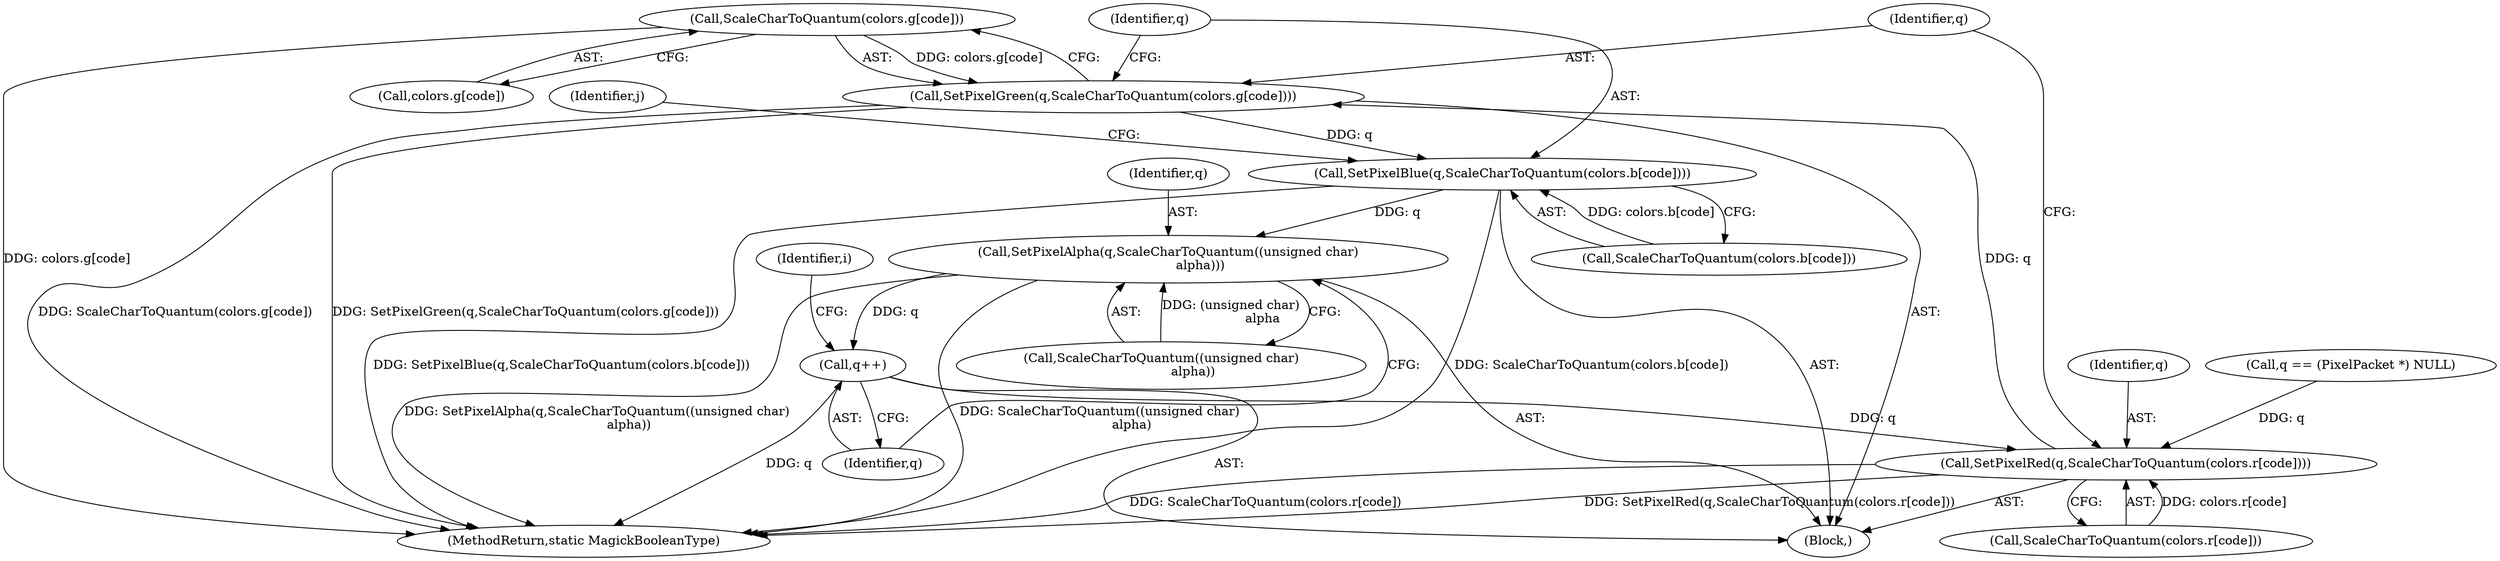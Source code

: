 digraph "0_ImageMagick_d7325bac173492b358417a0ad49fabad44447d52_1@array" {
"1000272" [label="(Call,ScaleCharToQuantum(colors.g[code]))"];
"1000270" [label="(Call,SetPixelGreen(q,ScaleCharToQuantum(colors.g[code])))"];
"1000278" [label="(Call,SetPixelBlue(q,ScaleCharToQuantum(colors.b[code])))"];
"1000327" [label="(Call,SetPixelAlpha(q,ScaleCharToQuantum((unsigned char)\n                alpha)))"];
"1000333" [label="(Call,q++)"];
"1000262" [label="(Call,SetPixelRed(q,ScaleCharToQuantum(colors.r[code])))"];
"1000264" [label="(Call,ScaleCharToQuantum(colors.r[code]))"];
"1000329" [label="(Call,ScaleCharToQuantum((unsigned char)\n                alpha))"];
"1000333" [label="(Call,q++)"];
"1000263" [label="(Identifier,q)"];
"1000272" [label="(Call,ScaleCharToQuantum(colors.g[code]))"];
"1000278" [label="(Call,SetPixelBlue(q,ScaleCharToQuantum(colors.b[code])))"];
"1000262" [label="(Call,SetPixelRed(q,ScaleCharToQuantum(colors.r[code])))"];
"1000280" [label="(Call,ScaleCharToQuantum(colors.b[code]))"];
"1000273" [label="(Call,colors.g[code])"];
"1000334" [label="(Identifier,q)"];
"1000270" [label="(Call,SetPixelGreen(q,ScaleCharToQuantum(colors.g[code])))"];
"1000248" [label="(Block,)"];
"1000271" [label="(Identifier,q)"];
"1000279" [label="(Identifier,q)"];
"1000328" [label="(Identifier,q)"];
"1000226" [label="(Identifier,i)"];
"1000349" [label="(MethodReturn,static MagickBooleanType)"];
"1000327" [label="(Call,SetPixelAlpha(q,ScaleCharToQuantum((unsigned char)\n                alpha)))"];
"1000175" [label="(Call,q == (PixelPacket *) NULL)"];
"1000288" [label="(Identifier,j)"];
"1000272" -> "1000270"  [label="AST: "];
"1000272" -> "1000273"  [label="CFG: "];
"1000273" -> "1000272"  [label="AST: "];
"1000270" -> "1000272"  [label="CFG: "];
"1000272" -> "1000349"  [label="DDG: colors.g[code]"];
"1000272" -> "1000270"  [label="DDG: colors.g[code]"];
"1000270" -> "1000248"  [label="AST: "];
"1000271" -> "1000270"  [label="AST: "];
"1000279" -> "1000270"  [label="CFG: "];
"1000270" -> "1000349"  [label="DDG: SetPixelGreen(q,ScaleCharToQuantum(colors.g[code]))"];
"1000270" -> "1000349"  [label="DDG: ScaleCharToQuantum(colors.g[code])"];
"1000262" -> "1000270"  [label="DDG: q"];
"1000270" -> "1000278"  [label="DDG: q"];
"1000278" -> "1000248"  [label="AST: "];
"1000278" -> "1000280"  [label="CFG: "];
"1000279" -> "1000278"  [label="AST: "];
"1000280" -> "1000278"  [label="AST: "];
"1000288" -> "1000278"  [label="CFG: "];
"1000278" -> "1000349"  [label="DDG: ScaleCharToQuantum(colors.b[code])"];
"1000278" -> "1000349"  [label="DDG: SetPixelBlue(q,ScaleCharToQuantum(colors.b[code]))"];
"1000280" -> "1000278"  [label="DDG: colors.b[code]"];
"1000278" -> "1000327"  [label="DDG: q"];
"1000327" -> "1000248"  [label="AST: "];
"1000327" -> "1000329"  [label="CFG: "];
"1000328" -> "1000327"  [label="AST: "];
"1000329" -> "1000327"  [label="AST: "];
"1000334" -> "1000327"  [label="CFG: "];
"1000327" -> "1000349"  [label="DDG: ScaleCharToQuantum((unsigned char)\n                alpha)"];
"1000327" -> "1000349"  [label="DDG: SetPixelAlpha(q,ScaleCharToQuantum((unsigned char)\n                alpha))"];
"1000329" -> "1000327"  [label="DDG: (unsigned char)\n                alpha"];
"1000327" -> "1000333"  [label="DDG: q"];
"1000333" -> "1000248"  [label="AST: "];
"1000333" -> "1000334"  [label="CFG: "];
"1000334" -> "1000333"  [label="AST: "];
"1000226" -> "1000333"  [label="CFG: "];
"1000333" -> "1000349"  [label="DDG: q"];
"1000333" -> "1000262"  [label="DDG: q"];
"1000262" -> "1000248"  [label="AST: "];
"1000262" -> "1000264"  [label="CFG: "];
"1000263" -> "1000262"  [label="AST: "];
"1000264" -> "1000262"  [label="AST: "];
"1000271" -> "1000262"  [label="CFG: "];
"1000262" -> "1000349"  [label="DDG: ScaleCharToQuantum(colors.r[code])"];
"1000262" -> "1000349"  [label="DDG: SetPixelRed(q,ScaleCharToQuantum(colors.r[code]))"];
"1000175" -> "1000262"  [label="DDG: q"];
"1000264" -> "1000262"  [label="DDG: colors.r[code]"];
}
